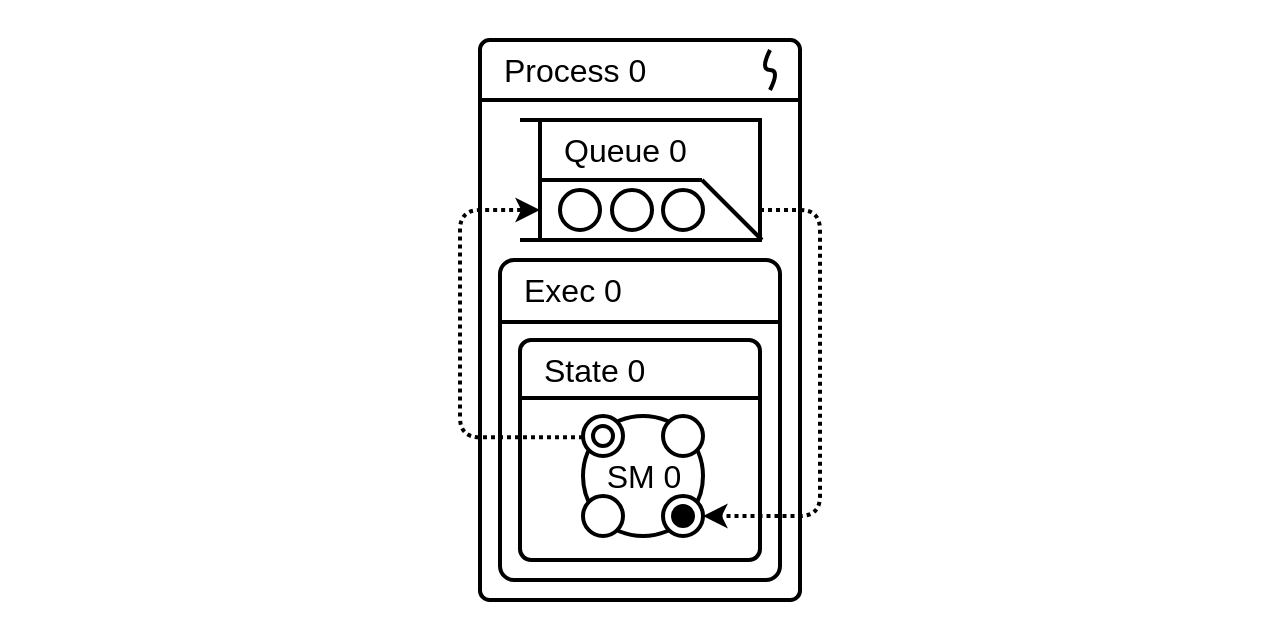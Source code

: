 <mxfile version="12.6.5" type="device"><diagram id="YD-ACBdNSJXapBAYPesM" name="Page-1"><mxGraphModel dx="813" dy="468" grid="1" gridSize="10" guides="1" tooltips="1" connect="1" arrows="1" fold="1" page="1" pageScale="1" pageWidth="827" pageHeight="1169" math="0" shadow="0"><root><mxCell id="0"/><mxCell id="1" parent="0"/><mxCell id="Rgm78e_D5n-dg3gI3OnU-114" value="" style="strokeWidth=2;rounded=1;arcSize=3;whiteSpace=wrap;html=1;align=center;fontSize=23;fontFamily=Helvetica;fontStyle=0" parent="1" vertex="1"><mxGeometry x="360" y="40" width="160" height="280" as="geometry"/></mxCell><mxCell id="Rgm78e_D5n-dg3gI3OnU-33" value="" style="strokeWidth=2;rounded=1;arcSize=5;whiteSpace=wrap;html=1;align=center;fontSize=23;fontFamily=Helvetica;fontStyle=0" parent="1" vertex="1"><mxGeometry x="370" y="150" width="140" height="160" as="geometry"/></mxCell><mxCell id="Rgm78e_D5n-dg3gI3OnU-38" value="" style="line;strokeWidth=2;fillColor=none;align=left;verticalAlign=middle;spacingTop=-1;spacingLeft=3;spacingRight=3;rotatable=0;labelPosition=right;points=[];portConstraint=eastwest;fontSize=23;fontFamily=Helvetica;fontStyle=0" parent="1" vertex="1"><mxGeometry x="370.5" y="172" width="139.5" height="18" as="geometry"/></mxCell><mxCell id="Rgm78e_D5n-dg3gI3OnU-39" value="&lt;div style=&quot;text-align: left; font-size: 16px;&quot;&gt;&lt;font style=&quot;font-size: 16px;&quot;&gt;&lt;span style=&quot;font-size: 16px;&quot;&gt;Exec 0&lt;/span&gt;&lt;/font&gt;&lt;/div&gt;" style="text;html=1;strokeColor=none;fillColor=none;align=left;verticalAlign=middle;whiteSpace=wrap;rounded=0;fontFamily=Helvetica;fontSize=16;fontStyle=0" parent="1" vertex="1"><mxGeometry x="380" y="150" width="120" height="30" as="geometry"/></mxCell><mxCell id="Rgm78e_D5n-dg3gI3OnU-124" value="" style="line;strokeWidth=2;fillColor=none;align=left;verticalAlign=middle;spacingTop=-1;spacingLeft=3;spacingRight=3;rotatable=0;labelPosition=right;points=[];portConstraint=eastwest;fontSize=23;fontFamily=Helvetica;fontStyle=0" parent="1" vertex="1"><mxGeometry x="360" y="60" width="160" height="20" as="geometry"/></mxCell><mxCell id="Rgm78e_D5n-dg3gI3OnU-125" value="&lt;div style=&quot;text-align: left; font-size: 16px;&quot;&gt;&lt;font style=&quot;font-size: 16px;&quot;&gt;&lt;span style=&quot;font-size: 16px;&quot;&gt;Process 0&lt;/span&gt;&lt;/font&gt;&lt;/div&gt;" style="text;html=1;strokeColor=none;fillColor=none;align=left;verticalAlign=middle;whiteSpace=wrap;rounded=0;fontFamily=Helvetica;fontSize=16;fontStyle=0" parent="1" vertex="1"><mxGeometry x="370" y="40" width="140" height="30" as="geometry"/></mxCell><mxCell id="Rgm78e_D5n-dg3gI3OnU-127" value="" style="curved=1;endArrow=none;html=1;strokeWidth=2;endFill=0;fontFamily=Helvetica;fontSize=23;fontStyle=0" parent="1" edge="1"><mxGeometry width="50" height="50" relative="1" as="geometry"><mxPoint x="505" y="65" as="sourcePoint"/><mxPoint x="505" y="45" as="targetPoint"/><Array as="points"><mxPoint x="510" y="55"/><mxPoint x="500" y="55"/></Array></mxGeometry></mxCell><mxCell id="qclPbT-qFrLEYOKzWXqt-6" value="" style="endArrow=none;dashed=1;html=1;fontFamily=Helvetica;fontSize=23;strokeColor=none;" parent="1" edge="1"><mxGeometry width="50" height="50" relative="1" as="geometry"><mxPoint x="420.25" y="340" as="sourcePoint"/><mxPoint x="460.25" y="340" as="targetPoint"/></mxGeometry></mxCell><mxCell id="qclPbT-qFrLEYOKzWXqt-7" value="" style="endArrow=none;dashed=1;html=1;fontFamily=Helvetica;fontSize=23;strokeColor=none;" parent="1" edge="1"><mxGeometry width="50" height="50" relative="1" as="geometry"><mxPoint x="750" y="161" as="sourcePoint"/><mxPoint x="750" y="201" as="targetPoint"/></mxGeometry></mxCell><mxCell id="qclPbT-qFrLEYOKzWXqt-8" value="" style="endArrow=none;dashed=1;html=1;fontFamily=Helvetica;fontSize=23;strokeColor=none;" parent="1" edge="1"><mxGeometry width="50" height="50" relative="1" as="geometry"><mxPoint x="120" y="161" as="sourcePoint"/><mxPoint x="120" y="201" as="targetPoint"/></mxGeometry></mxCell><mxCell id="4Kx5qoFl-p6U2uSaZpq5-10" value="" style="strokeWidth=2;rounded=1;arcSize=5;whiteSpace=wrap;html=1;align=center;fontSize=23;fontFamily=Helvetica;fontStyle=0" vertex="1" parent="1"><mxGeometry x="380" y="190" width="120" height="110" as="geometry"/></mxCell><mxCell id="4Kx5qoFl-p6U2uSaZpq5-11" value="" style="line;strokeWidth=2;fillColor=none;align=left;verticalAlign=middle;spacingTop=-1;spacingLeft=3;spacingRight=3;rotatable=0;labelPosition=right;points=[];portConstraint=eastwest;fontSize=23;fontFamily=Helvetica;fontStyle=0" vertex="1" parent="1"><mxGeometry x="380" y="210" width="120" height="18" as="geometry"/></mxCell><mxCell id="4Kx5qoFl-p6U2uSaZpq5-12" value="&lt;div style=&quot;text-align: left; font-size: 16px;&quot;&gt;&lt;font style=&quot;font-size: 16px;&quot;&gt;&lt;span style=&quot;font-size: 16px;&quot;&gt;State 0&lt;/span&gt;&lt;/font&gt;&lt;/div&gt;" style="text;html=1;strokeColor=none;fillColor=none;align=left;verticalAlign=middle;whiteSpace=wrap;rounded=0;fontFamily=Helvetica;fontSize=16;fontStyle=0" vertex="1" parent="1"><mxGeometry x="390" y="190" width="100" height="30" as="geometry"/></mxCell><mxCell id="Rgm78e_D5n-dg3gI3OnU-50" value="" style="ellipse;whiteSpace=wrap;html=1;aspect=fixed;strokeWidth=2;fontFamily=Helvetica;fontSize=23;fontStyle=0" parent="1" vertex="1"><mxGeometry x="411.5" y="228" width="60" height="60" as="geometry"/></mxCell><mxCell id="Rgm78e_D5n-dg3gI3OnU-51" value="" style="ellipse;whiteSpace=wrap;html=1;aspect=fixed;strokeWidth=2;fontFamily=Helvetica;fontSize=23;fontStyle=0" parent="1" vertex="1"><mxGeometry x="451.5" y="228" width="20" height="20" as="geometry"/></mxCell><mxCell id="Rgm78e_D5n-dg3gI3OnU-55" value="&lt;div style=&quot;text-align: left ; font-size: 16px&quot;&gt;&lt;font style=&quot;font-size: 16px&quot;&gt;&lt;span style=&quot;font-size: 16px&quot;&gt;SM 0&lt;/span&gt;&lt;/font&gt;&lt;/div&gt;" style="text;html=1;strokeColor=none;fillColor=none;align=center;verticalAlign=middle;whiteSpace=wrap;rounded=0;fontFamily=Helvetica;fontSize=16;fontStyle=0" parent="1" vertex="1"><mxGeometry x="411.5" y="228" width="60" height="60" as="geometry"/></mxCell><mxCell id="4Kx5qoFl-p6U2uSaZpq5-15" value="" style="ellipse;whiteSpace=wrap;html=1;aspect=fixed;strokeWidth=2;fontFamily=Helvetica;fontSize=23;fontStyle=0" vertex="1" parent="1"><mxGeometry x="411.5" y="268" width="20" height="20" as="geometry"/></mxCell><mxCell id="4Kx5qoFl-p6U2uSaZpq5-16" value="" style="ellipse;whiteSpace=wrap;html=1;aspect=fixed;strokeWidth=2;fontFamily=Helvetica;fontSize=23;fontStyle=0" vertex="1" parent="1"><mxGeometry x="451.5" y="268" width="20" height="20" as="geometry"/></mxCell><mxCell id="4Kx5qoFl-p6U2uSaZpq5-20" value="" style="ellipse;whiteSpace=wrap;html=1;aspect=fixed;strokeWidth=2;fontFamily=Helvetica;fontSize=23;fontStyle=0" vertex="1" parent="1"><mxGeometry x="411.5" y="228" width="20" height="20" as="geometry"/></mxCell><mxCell id="4Kx5qoFl-p6U2uSaZpq5-23" value="" style="ellipse;whiteSpace=wrap;html=1;aspect=fixed;strokeWidth=2;fontFamily=Helvetica;fontSize=23;fontStyle=0" vertex="1" parent="1"><mxGeometry x="416.5" y="233" width="10" height="10" as="geometry"/></mxCell><mxCell id="4Kx5qoFl-p6U2uSaZpq5-24" value="" style="ellipse;whiteSpace=wrap;html=1;aspect=fixed;strokeWidth=2;fontFamily=Helvetica;fontSize=23;fontStyle=0;fillColor=#000000;" vertex="1" parent="1"><mxGeometry x="456.5" y="273" width="10" height="10" as="geometry"/></mxCell><mxCell id="Rgm78e_D5n-dg3gI3OnU-135" value="" style="edgeStyle=elbowEdgeStyle;elbow=horizontal;endArrow=classic;html=1;strokeWidth=2;exitX=1;exitY=0.75;exitDx=0;exitDy=0;fontFamily=Helvetica;fontSize=23;fontStyle=0;entryX=1;entryY=0.5;entryDx=0;entryDy=0;dashed=1;dashPattern=1 1;" parent="1" source="4Kx5qoFl-p6U2uSaZpq5-39" target="4Kx5qoFl-p6U2uSaZpq5-16" edge="1"><mxGeometry width="50" height="50" relative="1" as="geometry"><mxPoint x="520" y="125" as="sourcePoint"/><mxPoint x="730" y="150" as="targetPoint"/><Array as="points"><mxPoint x="530" y="200"/></Array></mxGeometry></mxCell><mxCell id="Rgm78e_D5n-dg3gI3OnU-205" value="" style="edgeStyle=elbowEdgeStyle;elbow=horizontal;endArrow=classic;html=1;strokeWidth=2;entryX=0;entryY=0.75;entryDx=0;entryDy=0;fontFamily=Helvetica;fontSize=23;fontStyle=0;exitX=0;exitY=0.178;exitDx=0;exitDy=0;exitPerimeter=0;dashed=1;dashPattern=1 1;" parent="1" source="Rgm78e_D5n-dg3gI3OnU-55" edge="1"><mxGeometry width="50" height="50" relative="1" as="geometry"><mxPoint x="300" y="135" as="sourcePoint"/><mxPoint x="390" y="125" as="targetPoint"/><Array as="points"><mxPoint x="350" y="210"/></Array></mxGeometry></mxCell><mxCell id="4Kx5qoFl-p6U2uSaZpq5-30" value="" style="endArrow=none;html=1;strokeWidth=2;entryX=0;entryY=0;entryDx=0;entryDy=0;fontFamily=Helvetica;fontSize=16;fontStyle=0" edge="1" parent="1" target="4Kx5qoFl-p6U2uSaZpq5-39"><mxGeometry width="50" height="50" relative="1" as="geometry"><mxPoint x="380" y="80" as="sourcePoint"/><mxPoint x="500" y="80" as="targetPoint"/></mxGeometry></mxCell><mxCell id="4Kx5qoFl-p6U2uSaZpq5-31" value="" style="endArrow=none;html=1;strokeWidth=2;entryX=0;entryY=1;entryDx=0;entryDy=0;fontFamily=Helvetica;fontSize=16;fontStyle=0" edge="1" parent="1" target="4Kx5qoFl-p6U2uSaZpq5-39"><mxGeometry width="50" height="50" relative="1" as="geometry"><mxPoint x="380" y="140" as="sourcePoint"/><mxPoint x="500" y="140" as="targetPoint"/></mxGeometry></mxCell><mxCell id="4Kx5qoFl-p6U2uSaZpq5-32" value="" style="endArrow=none;html=1;strokeWidth=2;fontFamily=Helvetica;fontSize=16;fontStyle=0" edge="1" parent="1"><mxGeometry width="50" height="50" relative="1" as="geometry"><mxPoint x="390" y="110" as="sourcePoint"/><mxPoint x="471" y="110" as="targetPoint"/></mxGeometry></mxCell><mxCell id="4Kx5qoFl-p6U2uSaZpq5-33" value="" style="endArrow=none;html=1;strokeWidth=2;fontFamily=Helvetica;fontSize=16;fontStyle=0" edge="1" parent="1"><mxGeometry width="50" height="50" relative="1" as="geometry"><mxPoint x="501" y="140" as="sourcePoint"/><mxPoint x="471" y="110" as="targetPoint"/></mxGeometry></mxCell><mxCell id="4Kx5qoFl-p6U2uSaZpq5-35" value="&lt;div style=&quot;text-align: left; font-size: 16px;&quot;&gt;&lt;font style=&quot;font-size: 16px;&quot;&gt;&lt;span style=&quot;font-size: 16px;&quot;&gt;Queue 0&lt;/span&gt;&lt;/font&gt;&lt;/div&gt;" style="text;html=1;strokeColor=none;fillColor=none;align=left;verticalAlign=middle;whiteSpace=wrap;rounded=0;fontFamily=Helvetica;fontSize=16;fontStyle=0" vertex="1" parent="1"><mxGeometry x="400" y="80" width="96" height="30" as="geometry"/></mxCell><mxCell id="4Kx5qoFl-p6U2uSaZpq5-36" value="" style="ellipse;whiteSpace=wrap;html=1;aspect=fixed;strokeWidth=2;fontFamily=Helvetica;fontSize=16;fontStyle=0" vertex="1" parent="1"><mxGeometry x="400" y="115" width="20" height="20" as="geometry"/></mxCell><mxCell id="4Kx5qoFl-p6U2uSaZpq5-37" value="" style="ellipse;whiteSpace=wrap;html=1;aspect=fixed;strokeWidth=2;fontFamily=Helvetica;fontSize=16;fontStyle=0" vertex="1" parent="1"><mxGeometry x="426" y="115" width="20" height="20" as="geometry"/></mxCell><mxCell id="4Kx5qoFl-p6U2uSaZpq5-38" value="" style="ellipse;whiteSpace=wrap;html=1;aspect=fixed;strokeWidth=2;fontFamily=Helvetica;fontSize=16;fontStyle=0" vertex="1" parent="1"><mxGeometry x="451.5" y="115" width="20" height="20" as="geometry"/></mxCell><mxCell id="4Kx5qoFl-p6U2uSaZpq5-39" value="" style="rounded=0;whiteSpace=wrap;html=1;strokeWidth=2;fillColor=none;fontFamily=Helvetica;fontSize=16;fontStyle=0" vertex="1" parent="1"><mxGeometry x="390" y="80" width="110" height="60" as="geometry"/></mxCell><mxCell id="4Kx5qoFl-p6U2uSaZpq5-40" value="" style="endArrow=none;dashed=1;html=1;fontFamily=Helvetica;fontSize=16;strokeColor=none;" edge="1" parent="1"><mxGeometry width="50" height="50" relative="1" as="geometry"><mxPoint x="410.5" y="140" as="sourcePoint"/><mxPoint x="450.5" y="140" as="targetPoint"/></mxGeometry></mxCell><mxCell id="4Kx5qoFl-p6U2uSaZpq5-69" value="" style="endArrow=none;dashed=1;html=1;fontFamily=Helvetica;fontSize=23;strokeColor=none;" edge="1" parent="1"><mxGeometry width="50" height="50" relative="1" as="geometry"><mxPoint x="420.25" y="20" as="sourcePoint"/><mxPoint x="460.25" y="20" as="targetPoint"/></mxGeometry></mxCell></root></mxGraphModel></diagram></mxfile>